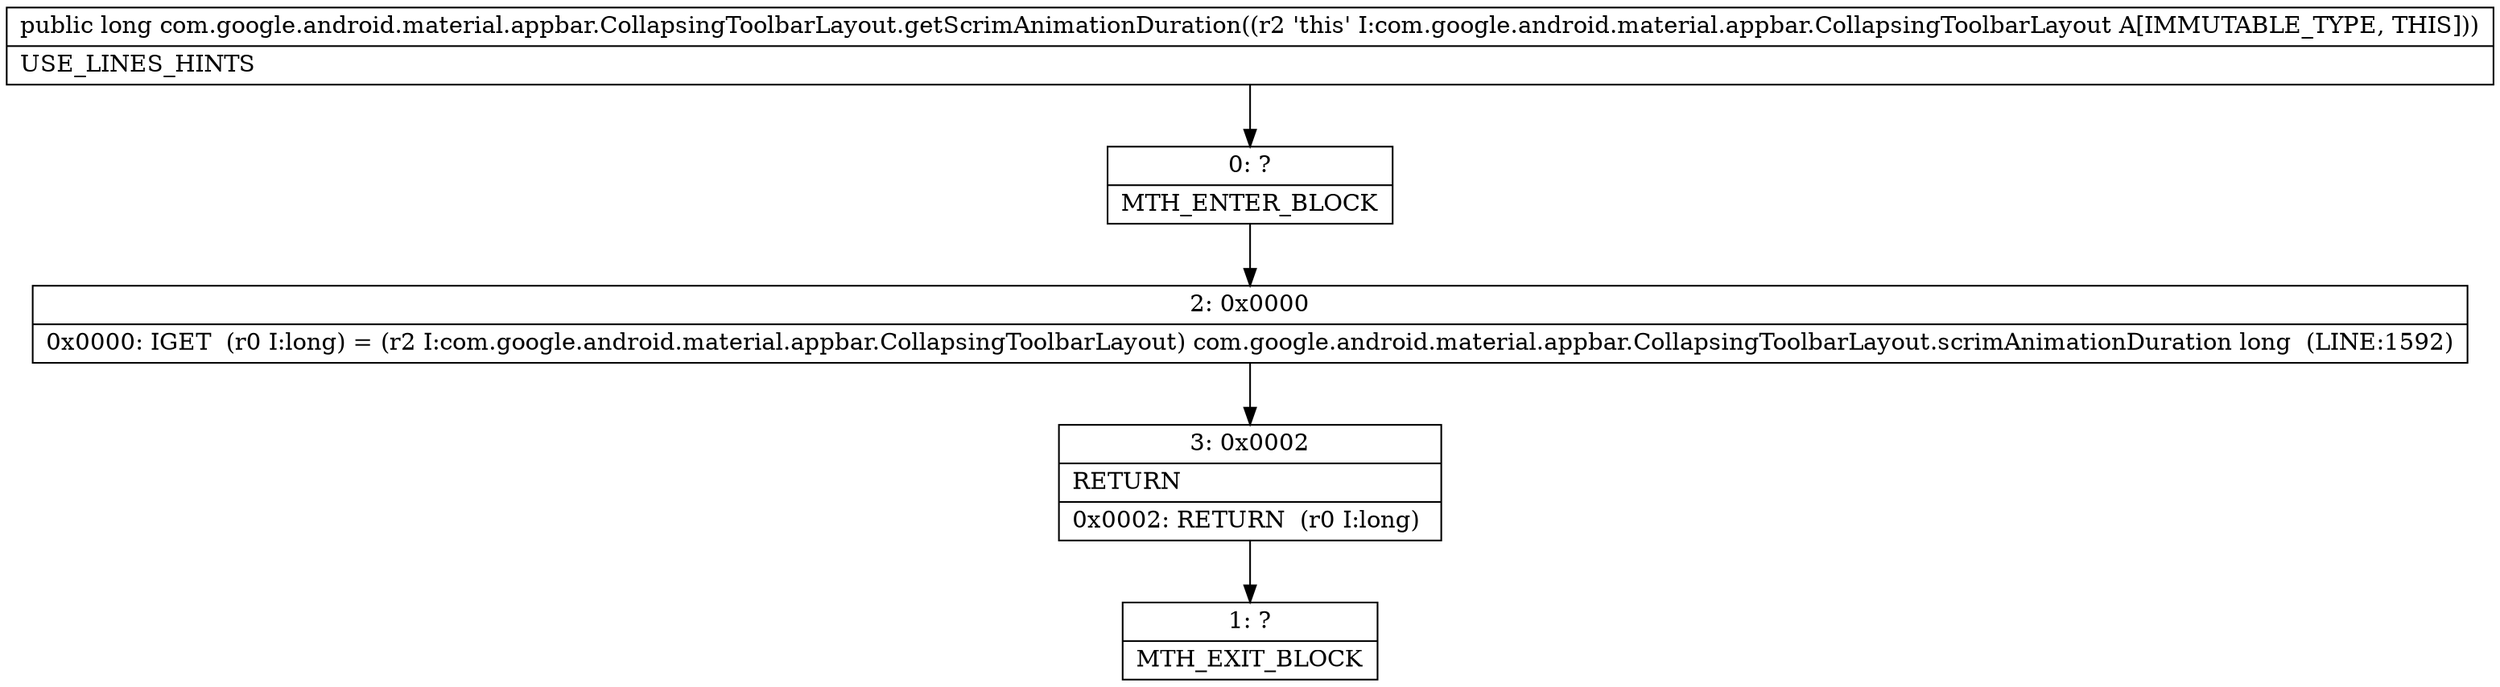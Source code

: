 digraph "CFG forcom.google.android.material.appbar.CollapsingToolbarLayout.getScrimAnimationDuration()J" {
Node_0 [shape=record,label="{0\:\ ?|MTH_ENTER_BLOCK\l}"];
Node_2 [shape=record,label="{2\:\ 0x0000|0x0000: IGET  (r0 I:long) = (r2 I:com.google.android.material.appbar.CollapsingToolbarLayout) com.google.android.material.appbar.CollapsingToolbarLayout.scrimAnimationDuration long  (LINE:1592)\l}"];
Node_3 [shape=record,label="{3\:\ 0x0002|RETURN\l|0x0002: RETURN  (r0 I:long) \l}"];
Node_1 [shape=record,label="{1\:\ ?|MTH_EXIT_BLOCK\l}"];
MethodNode[shape=record,label="{public long com.google.android.material.appbar.CollapsingToolbarLayout.getScrimAnimationDuration((r2 'this' I:com.google.android.material.appbar.CollapsingToolbarLayout A[IMMUTABLE_TYPE, THIS]))  | USE_LINES_HINTS\l}"];
MethodNode -> Node_0;Node_0 -> Node_2;
Node_2 -> Node_3;
Node_3 -> Node_1;
}

